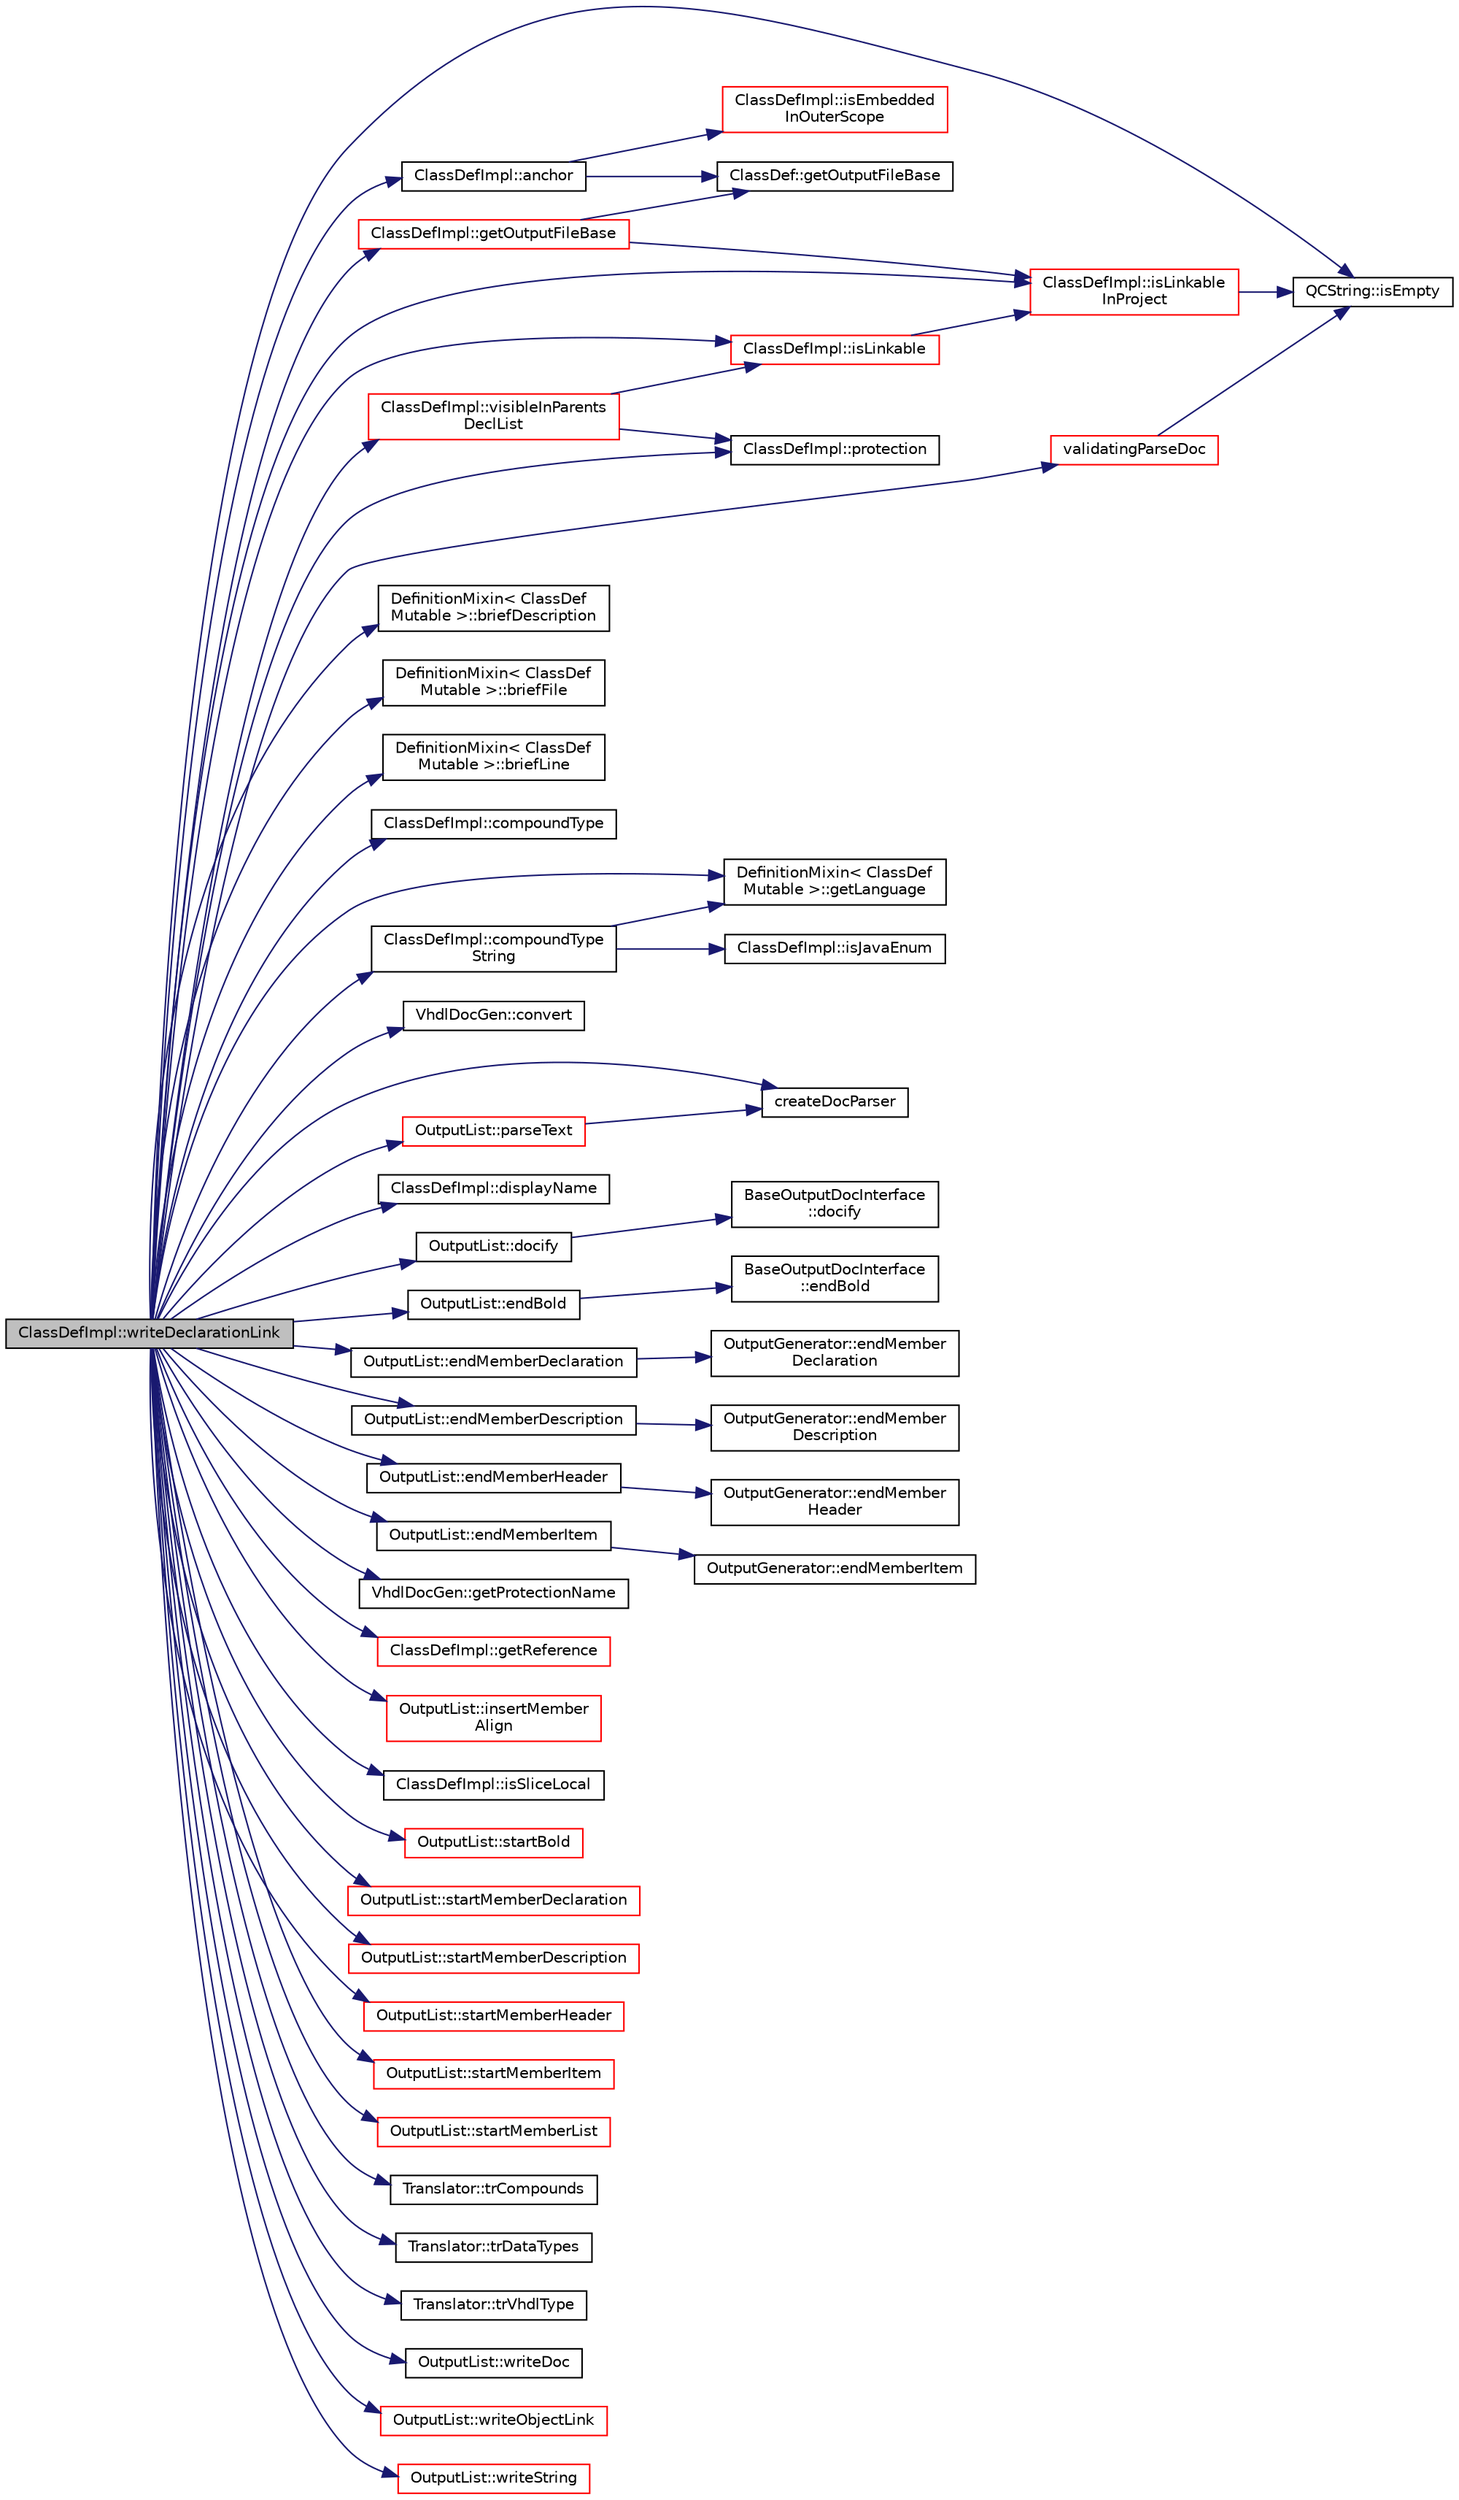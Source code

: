 digraph "ClassDefImpl::writeDeclarationLink"
{
 // LATEX_PDF_SIZE
  edge [fontname="Helvetica",fontsize="10",labelfontname="Helvetica",labelfontsize="10"];
  node [fontname="Helvetica",fontsize="10",shape=record];
  rankdir="LR";
  Node1 [label="ClassDefImpl::writeDeclarationLink",height=0.2,width=0.4,color="black", fillcolor="grey75", style="filled", fontcolor="black",tooltip=" "];
  Node1 -> Node2 [color="midnightblue",fontsize="10",style="solid",fontname="Helvetica"];
  Node2 [label="ClassDefImpl::anchor",height=0.2,width=0.4,color="black", fillcolor="white", style="filled",URL="$classClassDefImpl.html#af5b7c1d4fe321131a3fb44c972c14e8b",tooltip=" "];
  Node2 -> Node3 [color="midnightblue",fontsize="10",style="solid",fontname="Helvetica"];
  Node3 [label="ClassDef::getOutputFileBase",height=0.2,width=0.4,color="black", fillcolor="white", style="filled",URL="$classClassDef.html#a12a8f241e90a0cb0bdf19c27bf2025b0",tooltip=" "];
  Node2 -> Node4 [color="midnightblue",fontsize="10",style="solid",fontname="Helvetica"];
  Node4 [label="ClassDefImpl::isEmbedded\lInOuterScope",height=0.2,width=0.4,color="red", fillcolor="white", style="filled",URL="$classClassDefImpl.html#a53aaf3fdc3c6fed46ad545ee34b0f8a5",tooltip=" "];
  Node1 -> Node10 [color="midnightblue",fontsize="10",style="solid",fontname="Helvetica"];
  Node10 [label="DefinitionMixin\< ClassDef\lMutable \>::briefDescription",height=0.2,width=0.4,color="black", fillcolor="white", style="filled",URL="$classDefinitionMixin.html#a62a7618b7129cf1043daf2dc9dd0e9f5",tooltip=" "];
  Node1 -> Node11 [color="midnightblue",fontsize="10",style="solid",fontname="Helvetica"];
  Node11 [label="DefinitionMixin\< ClassDef\lMutable \>::briefFile",height=0.2,width=0.4,color="black", fillcolor="white", style="filled",URL="$classDefinitionMixin.html#a2276aefa7025a419a0ffe2149958d23d",tooltip=" "];
  Node1 -> Node12 [color="midnightblue",fontsize="10",style="solid",fontname="Helvetica"];
  Node12 [label="DefinitionMixin\< ClassDef\lMutable \>::briefLine",height=0.2,width=0.4,color="black", fillcolor="white", style="filled",URL="$classDefinitionMixin.html#a1899eaa3e278b3fd061814cfe1b6c83d",tooltip=" "];
  Node1 -> Node13 [color="midnightblue",fontsize="10",style="solid",fontname="Helvetica"];
  Node13 [label="ClassDefImpl::compoundType",height=0.2,width=0.4,color="black", fillcolor="white", style="filled",URL="$classClassDefImpl.html#abe339c4956b47ee046868b9225180341",tooltip=" "];
  Node1 -> Node14 [color="midnightblue",fontsize="10",style="solid",fontname="Helvetica"];
  Node14 [label="ClassDefImpl::compoundType\lString",height=0.2,width=0.4,color="black", fillcolor="white", style="filled",URL="$classClassDefImpl.html#a88627119d80da2663c1da055578785d6",tooltip=" "];
  Node14 -> Node15 [color="midnightblue",fontsize="10",style="solid",fontname="Helvetica"];
  Node15 [label="DefinitionMixin\< ClassDef\lMutable \>::getLanguage",height=0.2,width=0.4,color="black", fillcolor="white", style="filled",URL="$classDefinitionMixin.html#a2ec39daf3ce8b2fcbeb38da43e840397",tooltip=" "];
  Node14 -> Node16 [color="midnightblue",fontsize="10",style="solid",fontname="Helvetica"];
  Node16 [label="ClassDefImpl::isJavaEnum",height=0.2,width=0.4,color="black", fillcolor="white", style="filled",URL="$classClassDefImpl.html#ac4ec68976f1fedf10b3a389a7688eb64",tooltip=" "];
  Node1 -> Node17 [color="midnightblue",fontsize="10",style="solid",fontname="Helvetica"];
  Node17 [label="VhdlDocGen::convert",height=0.2,width=0.4,color="black", fillcolor="white", style="filled",URL="$classVhdlDocGen.html#ab1ab1504610c798f4924026a48bb4301",tooltip=" "];
  Node1 -> Node18 [color="midnightblue",fontsize="10",style="solid",fontname="Helvetica"];
  Node18 [label="createDocParser",height=0.2,width=0.4,color="black", fillcolor="white", style="filled",URL="$docparser_8cpp.html#a00e008a1b49a5878df53ac31ac3e354d",tooltip=" "];
  Node1 -> Node19 [color="midnightblue",fontsize="10",style="solid",fontname="Helvetica"];
  Node19 [label="ClassDefImpl::displayName",height=0.2,width=0.4,color="black", fillcolor="white", style="filled",URL="$classClassDefImpl.html#a52fbc57970ed8330c54702ef839024b0",tooltip=" "];
  Node1 -> Node20 [color="midnightblue",fontsize="10",style="solid",fontname="Helvetica"];
  Node20 [label="OutputList::docify",height=0.2,width=0.4,color="black", fillcolor="white", style="filled",URL="$classOutputList.html#a5647a62e8819abb6e6b2378a7c115bbd",tooltip=" "];
  Node20 -> Node21 [color="midnightblue",fontsize="10",style="solid",fontname="Helvetica"];
  Node21 [label="BaseOutputDocInterface\l::docify",height=0.2,width=0.4,color="black", fillcolor="white", style="filled",URL="$classBaseOutputDocInterface.html#a45a57ff89e8df4aa6a5e521d2be6321b",tooltip=" "];
  Node1 -> Node22 [color="midnightblue",fontsize="10",style="solid",fontname="Helvetica"];
  Node22 [label="OutputList::endBold",height=0.2,width=0.4,color="black", fillcolor="white", style="filled",URL="$classOutputList.html#aa3f855a4e60d2a7c6769b66d43c69b23",tooltip=" "];
  Node22 -> Node23 [color="midnightblue",fontsize="10",style="solid",fontname="Helvetica"];
  Node23 [label="BaseOutputDocInterface\l::endBold",height=0.2,width=0.4,color="black", fillcolor="white", style="filled",URL="$classBaseOutputDocInterface.html#a2a17911ba778f8efac83999fb5d190d9",tooltip=" "];
  Node1 -> Node24 [color="midnightblue",fontsize="10",style="solid",fontname="Helvetica"];
  Node24 [label="OutputList::endMemberDeclaration",height=0.2,width=0.4,color="black", fillcolor="white", style="filled",URL="$classOutputList.html#acd8c06dad427743e4bf81f94bd450e6f",tooltip=" "];
  Node24 -> Node25 [color="midnightblue",fontsize="10",style="solid",fontname="Helvetica"];
  Node25 [label="OutputGenerator::endMember\lDeclaration",height=0.2,width=0.4,color="black", fillcolor="white", style="filled",URL="$classOutputGenerator.html#ac96ab70ec88c939d38f0eacc11e8ced9",tooltip=" "];
  Node1 -> Node26 [color="midnightblue",fontsize="10",style="solid",fontname="Helvetica"];
  Node26 [label="OutputList::endMemberDescription",height=0.2,width=0.4,color="black", fillcolor="white", style="filled",URL="$classOutputList.html#a3824b9043050bea2202a29c15b4c5344",tooltip=" "];
  Node26 -> Node27 [color="midnightblue",fontsize="10",style="solid",fontname="Helvetica"];
  Node27 [label="OutputGenerator::endMember\lDescription",height=0.2,width=0.4,color="black", fillcolor="white", style="filled",URL="$classOutputGenerator.html#af7f56035354567686d15ab77e1f6f31d",tooltip=" "];
  Node1 -> Node28 [color="midnightblue",fontsize="10",style="solid",fontname="Helvetica"];
  Node28 [label="OutputList::endMemberHeader",height=0.2,width=0.4,color="black", fillcolor="white", style="filled",URL="$classOutputList.html#ad50904387e56ccb6532385bfe525e9a2",tooltip=" "];
  Node28 -> Node29 [color="midnightblue",fontsize="10",style="solid",fontname="Helvetica"];
  Node29 [label="OutputGenerator::endMember\lHeader",height=0.2,width=0.4,color="black", fillcolor="white", style="filled",URL="$classOutputGenerator.html#a59dd3993aedf7baf7465b67d4327335e",tooltip=" "];
  Node1 -> Node30 [color="midnightblue",fontsize="10",style="solid",fontname="Helvetica"];
  Node30 [label="OutputList::endMemberItem",height=0.2,width=0.4,color="black", fillcolor="white", style="filled",URL="$classOutputList.html#a5a5aff841b0f9609a1d73ed5ad6e0f34",tooltip=" "];
  Node30 -> Node31 [color="midnightblue",fontsize="10",style="solid",fontname="Helvetica"];
  Node31 [label="OutputGenerator::endMemberItem",height=0.2,width=0.4,color="black", fillcolor="white", style="filled",URL="$classOutputGenerator.html#aac81201cfd0dedc7635bc81913906335",tooltip=" "];
  Node1 -> Node15 [color="midnightblue",fontsize="10",style="solid",fontname="Helvetica"];
  Node1 -> Node32 [color="midnightblue",fontsize="10",style="solid",fontname="Helvetica"];
  Node32 [label="ClassDefImpl::getOutputFileBase",height=0.2,width=0.4,color="red", fillcolor="white", style="filled",URL="$classClassDefImpl.html#ad74985d4d01557f6a4fa513ddd51583a",tooltip=" "];
  Node32 -> Node3 [color="midnightblue",fontsize="10",style="solid",fontname="Helvetica"];
  Node32 -> Node35 [color="midnightblue",fontsize="10",style="solid",fontname="Helvetica"];
  Node35 [label="ClassDefImpl::isLinkable\lInProject",height=0.2,width=0.4,color="red", fillcolor="white", style="filled",URL="$classClassDefImpl.html#a5b51b8cda3ae31f240efd5e6d2a7f903",tooltip=" "];
  Node35 -> Node39 [color="midnightblue",fontsize="10",style="solid",fontname="Helvetica"];
  Node39 [label="QCString::isEmpty",height=0.2,width=0.4,color="black", fillcolor="white", style="filled",URL="$classQCString.html#a621c4090d69ad7d05ef8e5234376c3d8",tooltip=" "];
  Node1 -> Node50 [color="midnightblue",fontsize="10",style="solid",fontname="Helvetica"];
  Node50 [label="VhdlDocGen::getProtectionName",height=0.2,width=0.4,color="black", fillcolor="white", style="filled",URL="$classVhdlDocGen.html#a4325f5840fe29089b4d3ea4b8c8b0fef",tooltip=" "];
  Node1 -> Node51 [color="midnightblue",fontsize="10",style="solid",fontname="Helvetica"];
  Node51 [label="ClassDefImpl::getReference",height=0.2,width=0.4,color="red", fillcolor="white", style="filled",URL="$classClassDefImpl.html#a36998f16be9292b5b37887a8a6ed0316",tooltip=" "];
  Node1 -> Node55 [color="midnightblue",fontsize="10",style="solid",fontname="Helvetica"];
  Node55 [label="OutputList::insertMember\lAlign",height=0.2,width=0.4,color="red", fillcolor="white", style="filled",URL="$classOutputList.html#a8a0967d0442047bfe07a5644505c2d68",tooltip=" "];
  Node1 -> Node39 [color="midnightblue",fontsize="10",style="solid",fontname="Helvetica"];
  Node1 -> Node57 [color="midnightblue",fontsize="10",style="solid",fontname="Helvetica"];
  Node57 [label="ClassDefImpl::isLinkable",height=0.2,width=0.4,color="red", fillcolor="white", style="filled",URL="$classClassDefImpl.html#a9f43a5c5e5ae07de2b347e30c3f42fc8",tooltip=" "];
  Node57 -> Node35 [color="midnightblue",fontsize="10",style="solid",fontname="Helvetica"];
  Node1 -> Node35 [color="midnightblue",fontsize="10",style="solid",fontname="Helvetica"];
  Node1 -> Node59 [color="midnightblue",fontsize="10",style="solid",fontname="Helvetica"];
  Node59 [label="ClassDefImpl::isSliceLocal",height=0.2,width=0.4,color="black", fillcolor="white", style="filled",URL="$classClassDefImpl.html#a6af5dd0fc6091f961b999179d8c7730e",tooltip=" "];
  Node1 -> Node60 [color="midnightblue",fontsize="10",style="solid",fontname="Helvetica"];
  Node60 [label="OutputList::parseText",height=0.2,width=0.4,color="red", fillcolor="white", style="filled",URL="$classOutputList.html#adfdcf2ba925f05be8beb8cf43deb168a",tooltip=" "];
  Node60 -> Node18 [color="midnightblue",fontsize="10",style="solid",fontname="Helvetica"];
  Node1 -> Node89 [color="midnightblue",fontsize="10",style="solid",fontname="Helvetica"];
  Node89 [label="ClassDefImpl::protection",height=0.2,width=0.4,color="black", fillcolor="white", style="filled",URL="$classClassDefImpl.html#a7e1c5b1ee5ec5e8c314391eee73cdc62",tooltip=" "];
  Node1 -> Node90 [color="midnightblue",fontsize="10",style="solid",fontname="Helvetica"];
  Node90 [label="OutputList::startBold",height=0.2,width=0.4,color="red", fillcolor="white", style="filled",URL="$classOutputList.html#a796018ee85949771252f36fea9a288d0",tooltip=" "];
  Node1 -> Node92 [color="midnightblue",fontsize="10",style="solid",fontname="Helvetica"];
  Node92 [label="OutputList::startMemberDeclaration",height=0.2,width=0.4,color="red", fillcolor="white", style="filled",URL="$classOutputList.html#a09a4062cfac0ed8f9d3dec4cd42f1aa7",tooltip=" "];
  Node1 -> Node94 [color="midnightblue",fontsize="10",style="solid",fontname="Helvetica"];
  Node94 [label="OutputList::startMemberDescription",height=0.2,width=0.4,color="red", fillcolor="white", style="filled",URL="$classOutputList.html#a4988f821b416a64d12c7fbc0a4273bba",tooltip=" "];
  Node1 -> Node96 [color="midnightblue",fontsize="10",style="solid",fontname="Helvetica"];
  Node96 [label="OutputList::startMemberHeader",height=0.2,width=0.4,color="red", fillcolor="white", style="filled",URL="$classOutputList.html#af6404ab3a071c87189d8b8dd2f0d2ef1",tooltip=" "];
  Node1 -> Node98 [color="midnightblue",fontsize="10",style="solid",fontname="Helvetica"];
  Node98 [label="OutputList::startMemberItem",height=0.2,width=0.4,color="red", fillcolor="white", style="filled",URL="$classOutputList.html#adcf550af217cac3f4b9c30745626d613",tooltip=" "];
  Node1 -> Node100 [color="midnightblue",fontsize="10",style="solid",fontname="Helvetica"];
  Node100 [label="OutputList::startMemberList",height=0.2,width=0.4,color="red", fillcolor="white", style="filled",URL="$classOutputList.html#a7431bc4b23642f75af48f25a415d4ec8",tooltip=" "];
  Node1 -> Node102 [color="midnightblue",fontsize="10",style="solid",fontname="Helvetica"];
  Node102 [label="Translator::trCompounds",height=0.2,width=0.4,color="black", fillcolor="white", style="filled",URL="$classTranslator.html#a8e2b65d58a4997060ee9f2feff75046b",tooltip=" "];
  Node1 -> Node103 [color="midnightblue",fontsize="10",style="solid",fontname="Helvetica"];
  Node103 [label="Translator::trDataTypes",height=0.2,width=0.4,color="black", fillcolor="white", style="filled",URL="$classTranslator.html#a0a0157cfc45d1bc085438bf1d3cca3bb",tooltip=" "];
  Node1 -> Node104 [color="midnightblue",fontsize="10",style="solid",fontname="Helvetica"];
  Node104 [label="Translator::trVhdlType",height=0.2,width=0.4,color="black", fillcolor="white", style="filled",URL="$classTranslator.html#a39d71540a7d5037f03c633fdcad785f6",tooltip=" "];
  Node1 -> Node105 [color="midnightblue",fontsize="10",style="solid",fontname="Helvetica"];
  Node105 [label="validatingParseDoc",height=0.2,width=0.4,color="red", fillcolor="white", style="filled",URL="$docparser_8cpp.html#aadebaff733b962f5415b0c5d74afbd00",tooltip=" "];
  Node105 -> Node39 [color="midnightblue",fontsize="10",style="solid",fontname="Helvetica"];
  Node1 -> Node192 [color="midnightblue",fontsize="10",style="solid",fontname="Helvetica"];
  Node192 [label="ClassDefImpl::visibleInParents\lDeclList",height=0.2,width=0.4,color="red", fillcolor="white", style="filled",URL="$classClassDefImpl.html#aa6ce6e050a89b287e9045212019dce24",tooltip=" "];
  Node192 -> Node57 [color="midnightblue",fontsize="10",style="solid",fontname="Helvetica"];
  Node192 -> Node89 [color="midnightblue",fontsize="10",style="solid",fontname="Helvetica"];
  Node1 -> Node195 [color="midnightblue",fontsize="10",style="solid",fontname="Helvetica"];
  Node195 [label="OutputList::writeDoc",height=0.2,width=0.4,color="black", fillcolor="white", style="filled",URL="$classOutputList.html#abee937cc2cd0386cf76c69a9b5d04de8",tooltip=" "];
  Node1 -> Node196 [color="midnightblue",fontsize="10",style="solid",fontname="Helvetica"];
  Node196 [label="OutputList::writeObjectLink",height=0.2,width=0.4,color="red", fillcolor="white", style="filled",URL="$classOutputList.html#a411807a84d5f9e2fb716a0f66bde56b6",tooltip=" "];
  Node1 -> Node198 [color="midnightblue",fontsize="10",style="solid",fontname="Helvetica"];
  Node198 [label="OutputList::writeString",height=0.2,width=0.4,color="red", fillcolor="white", style="filled",URL="$classOutputList.html#a07cac8a8981da35314f77d8f3edb7f76",tooltip=" "];
}
